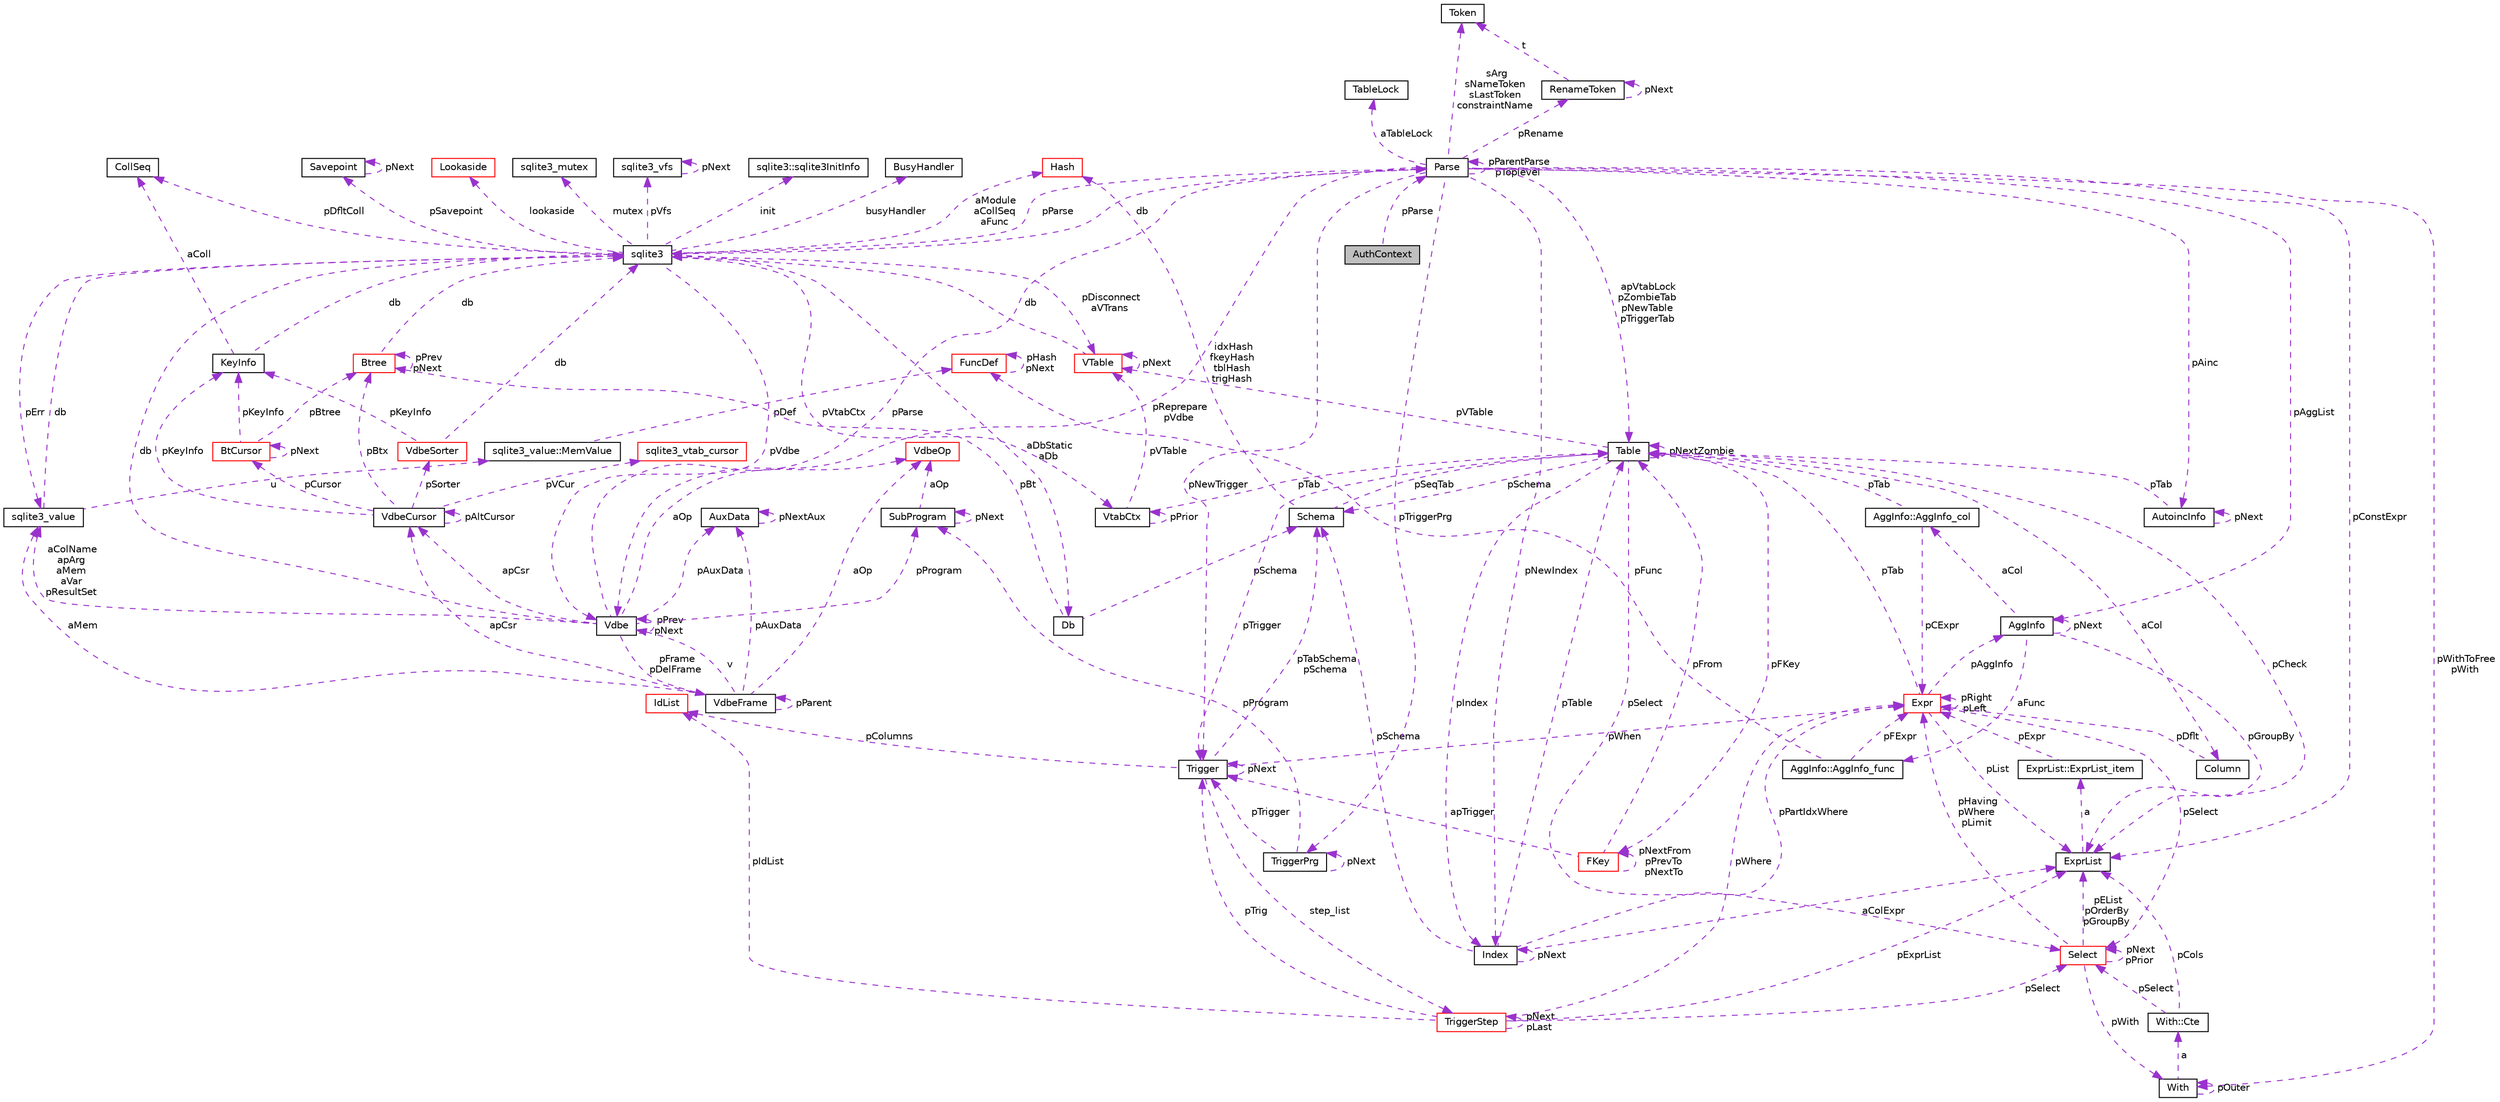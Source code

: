 digraph "AuthContext"
{
 // LATEX_PDF_SIZE
  edge [fontname="Helvetica",fontsize="10",labelfontname="Helvetica",labelfontsize="10"];
  node [fontname="Helvetica",fontsize="10",shape=record];
  Node1 [label="AuthContext",height=0.2,width=0.4,color="black", fillcolor="grey75", style="filled", fontcolor="black",tooltip=" "];
  Node2 -> Node1 [dir="back",color="darkorchid3",fontsize="10",style="dashed",label=" pParse" ,fontname="Helvetica"];
  Node2 [label="Parse",height=0.2,width=0.4,color="black", fillcolor="white", style="filled",URL="$structParse.html",tooltip=" "];
  Node3 -> Node2 [dir="back",color="darkorchid3",fontsize="10",style="dashed",label=" pAggList" ,fontname="Helvetica"];
  Node3 [label="AggInfo",height=0.2,width=0.4,color="black", fillcolor="white", style="filled",URL="$structAggInfo.html",tooltip=" "];
  Node3 -> Node3 [dir="back",color="darkorchid3",fontsize="10",style="dashed",label=" pNext" ,fontname="Helvetica"];
  Node4 -> Node3 [dir="back",color="darkorchid3",fontsize="10",style="dashed",label=" aCol" ,fontname="Helvetica"];
  Node4 [label="AggInfo::AggInfo_col",height=0.2,width=0.4,color="black", fillcolor="white", style="filled",URL="$structAggInfo_1_1AggInfo__col.html",tooltip=" "];
  Node5 -> Node4 [dir="back",color="darkorchid3",fontsize="10",style="dashed",label=" pCExpr" ,fontname="Helvetica"];
  Node5 [label="Expr",height=0.2,width=0.4,color="red", fillcolor="white", style="filled",URL="$structExpr.html",tooltip=" "];
  Node3 -> Node5 [dir="back",color="darkorchid3",fontsize="10",style="dashed",label=" pAggInfo" ,fontname="Helvetica"];
  Node5 -> Node5 [dir="back",color="darkorchid3",fontsize="10",style="dashed",label=" pRight\npLeft" ,fontname="Helvetica"];
  Node6 -> Node5 [dir="back",color="darkorchid3",fontsize="10",style="dashed",label=" pTab" ,fontname="Helvetica"];
  Node6 [label="Table",height=0.2,width=0.4,color="black", fillcolor="white", style="filled",URL="$structTable.html",tooltip=" "];
  Node7 -> Node6 [dir="back",color="darkorchid3",fontsize="10",style="dashed",label=" pSchema" ,fontname="Helvetica"];
  Node7 [label="Schema",height=0.2,width=0.4,color="black", fillcolor="white", style="filled",URL="$structSchema.html",tooltip=" "];
  Node6 -> Node7 [dir="back",color="darkorchid3",fontsize="10",style="dashed",label=" pSeqTab" ,fontname="Helvetica"];
  Node8 -> Node7 [dir="back",color="darkorchid3",fontsize="10",style="dashed",label=" idxHash\nfkeyHash\ntblHash\ntrigHash" ,fontname="Helvetica"];
  Node8 [label="Hash",height=0.2,width=0.4,color="red", fillcolor="white", style="filled",URL="$structHash.html",tooltip=" "];
  Node11 -> Node6 [dir="back",color="darkorchid3",fontsize="10",style="dashed",label=" aCol" ,fontname="Helvetica"];
  Node11 [label="Column",height=0.2,width=0.4,color="black", fillcolor="white", style="filled",URL="$structColumn.html",tooltip=" "];
  Node5 -> Node11 [dir="back",color="darkorchid3",fontsize="10",style="dashed",label=" pDflt" ,fontname="Helvetica"];
  Node12 -> Node6 [dir="back",color="darkorchid3",fontsize="10",style="dashed",label=" pFKey" ,fontname="Helvetica"];
  Node12 [label="FKey",height=0.2,width=0.4,color="red", fillcolor="white", style="filled",URL="$structFKey.html",tooltip=" "];
  Node12 -> Node12 [dir="back",color="darkorchid3",fontsize="10",style="dashed",label=" pNextFrom\npPrevTo\npNextTo" ,fontname="Helvetica"];
  Node6 -> Node12 [dir="back",color="darkorchid3",fontsize="10",style="dashed",label=" pFrom" ,fontname="Helvetica"];
  Node14 -> Node12 [dir="back",color="darkorchid3",fontsize="10",style="dashed",label=" apTrigger" ,fontname="Helvetica"];
  Node14 [label="Trigger",height=0.2,width=0.4,color="black", fillcolor="white", style="filled",URL="$structTrigger.html",tooltip=" "];
  Node15 -> Node14 [dir="back",color="darkorchid3",fontsize="10",style="dashed",label=" step_list" ,fontname="Helvetica"];
  Node15 [label="TriggerStep",height=0.2,width=0.4,color="red", fillcolor="white", style="filled",URL="$structTriggerStep.html",tooltip=" "];
  Node15 -> Node15 [dir="back",color="darkorchid3",fontsize="10",style="dashed",label=" pNext\npLast" ,fontname="Helvetica"];
  Node5 -> Node15 [dir="back",color="darkorchid3",fontsize="10",style="dashed",label=" pWhere" ,fontname="Helvetica"];
  Node16 -> Node15 [dir="back",color="darkorchid3",fontsize="10",style="dashed",label=" pIdList" ,fontname="Helvetica"];
  Node16 [label="IdList",height=0.2,width=0.4,color="red", fillcolor="white", style="filled",URL="$structIdList.html",tooltip=" "];
  Node18 -> Node15 [dir="back",color="darkorchid3",fontsize="10",style="dashed",label=" pSelect" ,fontname="Helvetica"];
  Node18 [label="Select",height=0.2,width=0.4,color="red", fillcolor="white", style="filled",URL="$structSelect.html",tooltip=" "];
  Node5 -> Node18 [dir="back",color="darkorchid3",fontsize="10",style="dashed",label=" pHaving\npWhere\npLimit" ,fontname="Helvetica"];
  Node19 -> Node18 [dir="back",color="darkorchid3",fontsize="10",style="dashed",label=" pWith" ,fontname="Helvetica"];
  Node19 [label="With",height=0.2,width=0.4,color="black", fillcolor="white", style="filled",URL="$structWith.html",tooltip=" "];
  Node20 -> Node19 [dir="back",color="darkorchid3",fontsize="10",style="dashed",label=" a" ,fontname="Helvetica"];
  Node20 [label="With::Cte",height=0.2,width=0.4,color="black", fillcolor="white", style="filled",URL="$structWith_1_1Cte.html",tooltip=" "];
  Node18 -> Node20 [dir="back",color="darkorchid3",fontsize="10",style="dashed",label=" pSelect" ,fontname="Helvetica"];
  Node21 -> Node20 [dir="back",color="darkorchid3",fontsize="10",style="dashed",label=" pCols" ,fontname="Helvetica"];
  Node21 [label="ExprList",height=0.2,width=0.4,color="black", fillcolor="white", style="filled",URL="$structExprList.html",tooltip=" "];
  Node22 -> Node21 [dir="back",color="darkorchid3",fontsize="10",style="dashed",label=" a" ,fontname="Helvetica"];
  Node22 [label="ExprList::ExprList_item",height=0.2,width=0.4,color="black", fillcolor="white", style="filled",URL="$structExprList_1_1ExprList__item.html",tooltip=" "];
  Node5 -> Node22 [dir="back",color="darkorchid3",fontsize="10",style="dashed",label=" pExpr" ,fontname="Helvetica"];
  Node19 -> Node19 [dir="back",color="darkorchid3",fontsize="10",style="dashed",label=" pOuter" ,fontname="Helvetica"];
  Node18 -> Node18 [dir="back",color="darkorchid3",fontsize="10",style="dashed",label=" pNext\npPrior" ,fontname="Helvetica"];
  Node21 -> Node18 [dir="back",color="darkorchid3",fontsize="10",style="dashed",label=" pEList\npOrderBy\npGroupBy" ,fontname="Helvetica"];
  Node14 -> Node15 [dir="back",color="darkorchid3",fontsize="10",style="dashed",label=" pTrig" ,fontname="Helvetica"];
  Node21 -> Node15 [dir="back",color="darkorchid3",fontsize="10",style="dashed",label=" pExprList" ,fontname="Helvetica"];
  Node7 -> Node14 [dir="back",color="darkorchid3",fontsize="10",style="dashed",label=" pTabSchema\npSchema" ,fontname="Helvetica"];
  Node5 -> Node14 [dir="back",color="darkorchid3",fontsize="10",style="dashed",label=" pWhen" ,fontname="Helvetica"];
  Node16 -> Node14 [dir="back",color="darkorchid3",fontsize="10",style="dashed",label=" pColumns" ,fontname="Helvetica"];
  Node14 -> Node14 [dir="back",color="darkorchid3",fontsize="10",style="dashed",label=" pNext" ,fontname="Helvetica"];
  Node30 -> Node6 [dir="back",color="darkorchid3",fontsize="10",style="dashed",label=" pVTable" ,fontname="Helvetica"];
  Node30 [label="VTable",height=0.2,width=0.4,color="red", fillcolor="white", style="filled",URL="$structVTable.html",tooltip=" "];
  Node31 -> Node30 [dir="back",color="darkorchid3",fontsize="10",style="dashed",label=" db" ,fontname="Helvetica"];
  Node31 [label="sqlite3",height=0.2,width=0.4,color="black", fillcolor="white", style="filled",URL="$structsqlite3.html",tooltip=" "];
  Node32 -> Node31 [dir="back",color="darkorchid3",fontsize="10",style="dashed",label=" pVdbe" ,fontname="Helvetica"];
  Node32 [label="Vdbe",height=0.2,width=0.4,color="black", fillcolor="white", style="filled",URL="$structVdbe.html",tooltip=" "];
  Node32 -> Node32 [dir="back",color="darkorchid3",fontsize="10",style="dashed",label=" pPrev\npNext" ,fontname="Helvetica"];
  Node31 -> Node32 [dir="back",color="darkorchid3",fontsize="10",style="dashed",label=" db" ,fontname="Helvetica"];
  Node33 -> Node32 [dir="back",color="darkorchid3",fontsize="10",style="dashed",label=" aColName\napArg\naMem\naVar\npResultSet" ,fontname="Helvetica"];
  Node33 [label="sqlite3_value",height=0.2,width=0.4,color="black", fillcolor="white", style="filled",URL="$structsqlite3__value.html",tooltip=" "];
  Node31 -> Node33 [dir="back",color="darkorchid3",fontsize="10",style="dashed",label=" db" ,fontname="Helvetica"];
  Node34 -> Node33 [dir="back",color="darkorchid3",fontsize="10",style="dashed",label=" u" ,fontname="Helvetica"];
  Node34 [label="sqlite3_value::MemValue",height=0.2,width=0.4,color="black", fillcolor="white", style="filled",URL="$unionsqlite3__value_1_1MemValue.html",tooltip=" "];
  Node27 -> Node34 [dir="back",color="darkorchid3",fontsize="10",style="dashed",label=" pDef" ,fontname="Helvetica"];
  Node27 [label="FuncDef",height=0.2,width=0.4,color="red", fillcolor="white", style="filled",URL="$structFuncDef.html",tooltip=" "];
  Node27 -> Node27 [dir="back",color="darkorchid3",fontsize="10",style="dashed",label=" pHash\npNext" ,fontname="Helvetica"];
  Node35 -> Node32 [dir="back",color="darkorchid3",fontsize="10",style="dashed",label=" pFrame\npDelFrame" ,fontname="Helvetica"];
  Node35 [label="VdbeFrame",height=0.2,width=0.4,color="black", fillcolor="white", style="filled",URL="$structVdbeFrame.html",tooltip=" "];
  Node32 -> Node35 [dir="back",color="darkorchid3",fontsize="10",style="dashed",label=" v" ,fontname="Helvetica"];
  Node33 -> Node35 [dir="back",color="darkorchid3",fontsize="10",style="dashed",label=" aMem" ,fontname="Helvetica"];
  Node35 -> Node35 [dir="back",color="darkorchid3",fontsize="10",style="dashed",label=" pParent" ,fontname="Helvetica"];
  Node36 -> Node35 [dir="back",color="darkorchid3",fontsize="10",style="dashed",label=" pAuxData" ,fontname="Helvetica"];
  Node36 [label="AuxData",height=0.2,width=0.4,color="black", fillcolor="white", style="filled",URL="$structAuxData.html",tooltip=" "];
  Node36 -> Node36 [dir="back",color="darkorchid3",fontsize="10",style="dashed",label=" pNextAux" ,fontname="Helvetica"];
  Node37 -> Node35 [dir="back",color="darkorchid3",fontsize="10",style="dashed",label=" apCsr" ,fontname="Helvetica"];
  Node37 [label="VdbeCursor",height=0.2,width=0.4,color="black", fillcolor="white", style="filled",URL="$structVdbeCursor.html",tooltip=" "];
  Node38 -> Node37 [dir="back",color="darkorchid3",fontsize="10",style="dashed",label=" pCursor" ,fontname="Helvetica"];
  Node38 [label="BtCursor",height=0.2,width=0.4,color="red", fillcolor="white", style="filled",URL="$structBtCursor.html",tooltip=" "];
  Node38 -> Node38 [dir="back",color="darkorchid3",fontsize="10",style="dashed",label=" pNext" ,fontname="Helvetica"];
  Node57 -> Node38 [dir="back",color="darkorchid3",fontsize="10",style="dashed",label=" pKeyInfo" ,fontname="Helvetica"];
  Node57 [label="KeyInfo",height=0.2,width=0.4,color="black", fillcolor="white", style="filled",URL="$structKeyInfo.html",tooltip=" "];
  Node31 -> Node57 [dir="back",color="darkorchid3",fontsize="10",style="dashed",label=" db" ,fontname="Helvetica"];
  Node58 -> Node57 [dir="back",color="darkorchid3",fontsize="10",style="dashed",label=" aColl" ,fontname="Helvetica"];
  Node58 [label="CollSeq",height=0.2,width=0.4,color="black", fillcolor="white", style="filled",URL="$structCollSeq.html",tooltip=" "];
  Node44 -> Node38 [dir="back",color="darkorchid3",fontsize="10",style="dashed",label=" pBtree" ,fontname="Helvetica"];
  Node44 [label="Btree",height=0.2,width=0.4,color="red", fillcolor="white", style="filled",URL="$structBtree.html",tooltip=" "];
  Node31 -> Node44 [dir="back",color="darkorchid3",fontsize="10",style="dashed",label=" db" ,fontname="Helvetica"];
  Node44 -> Node44 [dir="back",color="darkorchid3",fontsize="10",style="dashed",label=" pPrev\npNext" ,fontname="Helvetica"];
  Node59 -> Node37 [dir="back",color="darkorchid3",fontsize="10",style="dashed",label=" pVCur" ,fontname="Helvetica"];
  Node59 [label="sqlite3_vtab_cursor",height=0.2,width=0.4,color="red", fillcolor="white", style="filled",URL="$structsqlite3__vtab__cursor.html",tooltip=" "];
  Node37 -> Node37 [dir="back",color="darkorchid3",fontsize="10",style="dashed",label=" pAltCursor" ,fontname="Helvetica"];
  Node57 -> Node37 [dir="back",color="darkorchid3",fontsize="10",style="dashed",label=" pKeyInfo" ,fontname="Helvetica"];
  Node62 -> Node37 [dir="back",color="darkorchid3",fontsize="10",style="dashed",label=" pSorter" ,fontname="Helvetica"];
  Node62 [label="VdbeSorter",height=0.2,width=0.4,color="red", fillcolor="white", style="filled",URL="$structVdbeSorter.html",tooltip=" "];
  Node31 -> Node62 [dir="back",color="darkorchid3",fontsize="10",style="dashed",label=" db" ,fontname="Helvetica"];
  Node57 -> Node62 [dir="back",color="darkorchid3",fontsize="10",style="dashed",label=" pKeyInfo" ,fontname="Helvetica"];
  Node44 -> Node37 [dir="back",color="darkorchid3",fontsize="10",style="dashed",label=" pBtx" ,fontname="Helvetica"];
  Node72 -> Node35 [dir="back",color="darkorchid3",fontsize="10",style="dashed",label=" aOp" ,fontname="Helvetica"];
  Node72 [label="VdbeOp",height=0.2,width=0.4,color="red", fillcolor="white", style="filled",URL="$structVdbeOp.html",tooltip=" "];
  Node36 -> Node32 [dir="back",color="darkorchid3",fontsize="10",style="dashed",label=" pAuxData" ,fontname="Helvetica"];
  Node74 -> Node32 [dir="back",color="darkorchid3",fontsize="10",style="dashed",label=" pProgram" ,fontname="Helvetica"];
  Node74 [label="SubProgram",height=0.2,width=0.4,color="black", fillcolor="white", style="filled",URL="$structSubProgram.html",tooltip=" "];
  Node74 -> Node74 [dir="back",color="darkorchid3",fontsize="10",style="dashed",label=" pNext" ,fontname="Helvetica"];
  Node72 -> Node74 [dir="back",color="darkorchid3",fontsize="10",style="dashed",label=" aOp" ,fontname="Helvetica"];
  Node37 -> Node32 [dir="back",color="darkorchid3",fontsize="10",style="dashed",label=" apCsr" ,fontname="Helvetica"];
  Node2 -> Node32 [dir="back",color="darkorchid3",fontsize="10",style="dashed",label=" pParse" ,fontname="Helvetica"];
  Node72 -> Node32 [dir="back",color="darkorchid3",fontsize="10",style="dashed",label=" aOp" ,fontname="Helvetica"];
  Node76 -> Node31 [dir="back",color="darkorchid3",fontsize="10",style="dashed",label=" pSavepoint" ,fontname="Helvetica"];
  Node76 [label="Savepoint",height=0.2,width=0.4,color="black", fillcolor="white", style="filled",URL="$structSavepoint.html",tooltip=" "];
  Node76 -> Node76 [dir="back",color="darkorchid3",fontsize="10",style="dashed",label=" pNext" ,fontname="Helvetica"];
  Node77 -> Node31 [dir="back",color="darkorchid3",fontsize="10",style="dashed",label=" lookaside" ,fontname="Helvetica"];
  Node77 [label="Lookaside",height=0.2,width=0.4,color="red", fillcolor="white", style="filled",URL="$structLookaside.html",tooltip=" "];
  Node33 -> Node31 [dir="back",color="darkorchid3",fontsize="10",style="dashed",label=" pErr" ,fontname="Helvetica"];
  Node42 -> Node31 [dir="back",color="darkorchid3",fontsize="10",style="dashed",label=" mutex" ,fontname="Helvetica"];
  Node42 [label="sqlite3_mutex",height=0.2,width=0.4,color="black", fillcolor="white", style="filled",URL="$structsqlite3__mutex.html",tooltip=" "];
  Node53 -> Node31 [dir="back",color="darkorchid3",fontsize="10",style="dashed",label=" pVfs" ,fontname="Helvetica"];
  Node53 [label="sqlite3_vfs",height=0.2,width=0.4,color="black", fillcolor="white", style="filled",URL="$structsqlite3__vfs.html",tooltip=" "];
  Node53 -> Node53 [dir="back",color="darkorchid3",fontsize="10",style="dashed",label=" pNext" ,fontname="Helvetica"];
  Node79 -> Node31 [dir="back",color="darkorchid3",fontsize="10",style="dashed",label=" init" ,fontname="Helvetica"];
  Node79 [label="sqlite3::sqlite3InitInfo",height=0.2,width=0.4,color="black", fillcolor="white", style="filled",URL="$structsqlite3_1_1sqlite3InitInfo.html",tooltip=" "];
  Node80 -> Node31 [dir="back",color="darkorchid3",fontsize="10",style="dashed",label=" busyHandler" ,fontname="Helvetica"];
  Node80 [label="BusyHandler",height=0.2,width=0.4,color="black", fillcolor="white", style="filled",URL="$structBusyHandler.html",tooltip=" "];
  Node81 -> Node31 [dir="back",color="darkorchid3",fontsize="10",style="dashed",label=" pVtabCtx" ,fontname="Helvetica"];
  Node81 [label="VtabCtx",height=0.2,width=0.4,color="black", fillcolor="white", style="filled",URL="$structVtabCtx.html",tooltip=" "];
  Node81 -> Node81 [dir="back",color="darkorchid3",fontsize="10",style="dashed",label=" pPrior" ,fontname="Helvetica"];
  Node30 -> Node81 [dir="back",color="darkorchid3",fontsize="10",style="dashed",label=" pVTable" ,fontname="Helvetica"];
  Node6 -> Node81 [dir="back",color="darkorchid3",fontsize="10",style="dashed",label=" pTab" ,fontname="Helvetica"];
  Node58 -> Node31 [dir="back",color="darkorchid3",fontsize="10",style="dashed",label=" pDfltColl" ,fontname="Helvetica"];
  Node30 -> Node31 [dir="back",color="darkorchid3",fontsize="10",style="dashed",label=" pDisconnect\naVTrans" ,fontname="Helvetica"];
  Node82 -> Node31 [dir="back",color="darkorchid3",fontsize="10",style="dashed",label=" aDbStatic\naDb" ,fontname="Helvetica"];
  Node82 [label="Db",height=0.2,width=0.4,color="black", fillcolor="white", style="filled",URL="$structDb.html",tooltip=" "];
  Node7 -> Node82 [dir="back",color="darkorchid3",fontsize="10",style="dashed",label=" pSchema" ,fontname="Helvetica"];
  Node44 -> Node82 [dir="back",color="darkorchid3",fontsize="10",style="dashed",label=" pBt" ,fontname="Helvetica"];
  Node8 -> Node31 [dir="back",color="darkorchid3",fontsize="10",style="dashed",label=" aModule\naCollSeq\naFunc" ,fontname="Helvetica"];
  Node2 -> Node31 [dir="back",color="darkorchid3",fontsize="10",style="dashed",label=" pParse" ,fontname="Helvetica"];
  Node30 -> Node30 [dir="back",color="darkorchid3",fontsize="10",style="dashed",label=" pNext" ,fontname="Helvetica"];
  Node6 -> Node6 [dir="back",color="darkorchid3",fontsize="10",style="dashed",label=" pNextZombie" ,fontname="Helvetica"];
  Node14 -> Node6 [dir="back",color="darkorchid3",fontsize="10",style="dashed",label=" pTrigger" ,fontname="Helvetica"];
  Node18 -> Node6 [dir="back",color="darkorchid3",fontsize="10",style="dashed",label=" pSelect" ,fontname="Helvetica"];
  Node21 -> Node6 [dir="back",color="darkorchid3",fontsize="10",style="dashed",label=" pCheck" ,fontname="Helvetica"];
  Node25 -> Node6 [dir="back",color="darkorchid3",fontsize="10",style="dashed",label=" pIndex" ,fontname="Helvetica"];
  Node25 [label="Index",height=0.2,width=0.4,color="black", fillcolor="white", style="filled",URL="$structIndex.html",tooltip=" "];
  Node7 -> Node25 [dir="back",color="darkorchid3",fontsize="10",style="dashed",label=" pSchema" ,fontname="Helvetica"];
  Node5 -> Node25 [dir="back",color="darkorchid3",fontsize="10",style="dashed",label=" pPartIdxWhere" ,fontname="Helvetica"];
  Node6 -> Node25 [dir="back",color="darkorchid3",fontsize="10",style="dashed",label=" pTable" ,fontname="Helvetica"];
  Node21 -> Node25 [dir="back",color="darkorchid3",fontsize="10",style="dashed",label=" aColExpr" ,fontname="Helvetica"];
  Node25 -> Node25 [dir="back",color="darkorchid3",fontsize="10",style="dashed",label=" pNext" ,fontname="Helvetica"];
  Node18 -> Node5 [dir="back",color="darkorchid3",fontsize="10",style="dashed",label=" pSelect" ,fontname="Helvetica"];
  Node21 -> Node5 [dir="back",color="darkorchid3",fontsize="10",style="dashed",label=" pList" ,fontname="Helvetica"];
  Node6 -> Node4 [dir="back",color="darkorchid3",fontsize="10",style="dashed",label=" pTab" ,fontname="Helvetica"];
  Node84 -> Node3 [dir="back",color="darkorchid3",fontsize="10",style="dashed",label=" aFunc" ,fontname="Helvetica"];
  Node84 [label="AggInfo::AggInfo_func",height=0.2,width=0.4,color="black", fillcolor="white", style="filled",URL="$structAggInfo_1_1AggInfo__func.html",tooltip=" "];
  Node5 -> Node84 [dir="back",color="darkorchid3",fontsize="10",style="dashed",label=" pFExpr" ,fontname="Helvetica"];
  Node27 -> Node84 [dir="back",color="darkorchid3",fontsize="10",style="dashed",label=" pFunc" ,fontname="Helvetica"];
  Node21 -> Node3 [dir="back",color="darkorchid3",fontsize="10",style="dashed",label=" pGroupBy" ,fontname="Helvetica"];
  Node32 -> Node2 [dir="back",color="darkorchid3",fontsize="10",style="dashed",label=" pReprepare\npVdbe" ,fontname="Helvetica"];
  Node31 -> Node2 [dir="back",color="darkorchid3",fontsize="10",style="dashed",label=" db" ,fontname="Helvetica"];
  Node85 -> Node2 [dir="back",color="darkorchid3",fontsize="10",style="dashed",label=" aTableLock" ,fontname="Helvetica"];
  Node85 [label="TableLock",height=0.2,width=0.4,color="black", fillcolor="white", style="filled",URL="$structTableLock.html",tooltip=" "];
  Node86 -> Node2 [dir="back",color="darkorchid3",fontsize="10",style="dashed",label=" sArg\nsNameToken\nsLastToken\nconstraintName" ,fontname="Helvetica"];
  Node86 [label="Token",height=0.2,width=0.4,color="black", fillcolor="white", style="filled",URL="$structToken.html",tooltip=" "];
  Node19 -> Node2 [dir="back",color="darkorchid3",fontsize="10",style="dashed",label=" pWithToFree\npWith" ,fontname="Helvetica"];
  Node6 -> Node2 [dir="back",color="darkorchid3",fontsize="10",style="dashed",label=" apVtabLock\npZombieTab\npNewTable\npTriggerTab" ,fontname="Helvetica"];
  Node14 -> Node2 [dir="back",color="darkorchid3",fontsize="10",style="dashed",label=" pNewTrigger" ,fontname="Helvetica"];
  Node87 -> Node2 [dir="back",color="darkorchid3",fontsize="10",style="dashed",label=" pTriggerPrg" ,fontname="Helvetica"];
  Node87 [label="TriggerPrg",height=0.2,width=0.4,color="black", fillcolor="white", style="filled",URL="$structTriggerPrg.html",tooltip=" "];
  Node74 -> Node87 [dir="back",color="darkorchid3",fontsize="10",style="dashed",label=" pProgram" ,fontname="Helvetica"];
  Node14 -> Node87 [dir="back",color="darkorchid3",fontsize="10",style="dashed",label=" pTrigger" ,fontname="Helvetica"];
  Node87 -> Node87 [dir="back",color="darkorchid3",fontsize="10",style="dashed",label=" pNext" ,fontname="Helvetica"];
  Node88 -> Node2 [dir="back",color="darkorchid3",fontsize="10",style="dashed",label=" pRename" ,fontname="Helvetica"];
  Node88 [label="RenameToken",height=0.2,width=0.4,color="black", fillcolor="white", style="filled",URL="$structRenameToken.html",tooltip=" "];
  Node86 -> Node88 [dir="back",color="darkorchid3",fontsize="10",style="dashed",label=" t" ,fontname="Helvetica"];
  Node88 -> Node88 [dir="back",color="darkorchid3",fontsize="10",style="dashed",label=" pNext" ,fontname="Helvetica"];
  Node25 -> Node2 [dir="back",color="darkorchid3",fontsize="10",style="dashed",label=" pNewIndex" ,fontname="Helvetica"];
  Node89 -> Node2 [dir="back",color="darkorchid3",fontsize="10",style="dashed",label=" pAinc" ,fontname="Helvetica"];
  Node89 [label="AutoincInfo",height=0.2,width=0.4,color="black", fillcolor="white", style="filled",URL="$structAutoincInfo.html",tooltip=" "];
  Node6 -> Node89 [dir="back",color="darkorchid3",fontsize="10",style="dashed",label=" pTab" ,fontname="Helvetica"];
  Node89 -> Node89 [dir="back",color="darkorchid3",fontsize="10",style="dashed",label=" pNext" ,fontname="Helvetica"];
  Node21 -> Node2 [dir="back",color="darkorchid3",fontsize="10",style="dashed",label=" pConstExpr" ,fontname="Helvetica"];
  Node2 -> Node2 [dir="back",color="darkorchid3",fontsize="10",style="dashed",label=" pParentParse\npToplevel" ,fontname="Helvetica"];
}
